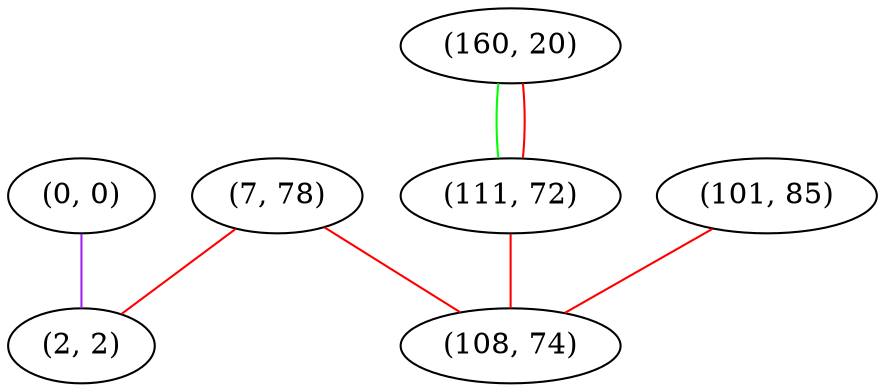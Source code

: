 graph "" {
"(7, 78)";
"(0, 0)";
"(160, 20)";
"(111, 72)";
"(101, 85)";
"(2, 2)";
"(108, 74)";
"(7, 78)" -- "(108, 74)"  [color=red, key=0, weight=1];
"(7, 78)" -- "(2, 2)"  [color=red, key=0, weight=1];
"(0, 0)" -- "(2, 2)"  [color=purple, key=0, weight=4];
"(160, 20)" -- "(111, 72)"  [color=green, key=0, weight=2];
"(160, 20)" -- "(111, 72)"  [color=red, key=1, weight=1];
"(111, 72)" -- "(108, 74)"  [color=red, key=0, weight=1];
"(101, 85)" -- "(108, 74)"  [color=red, key=0, weight=1];
}
